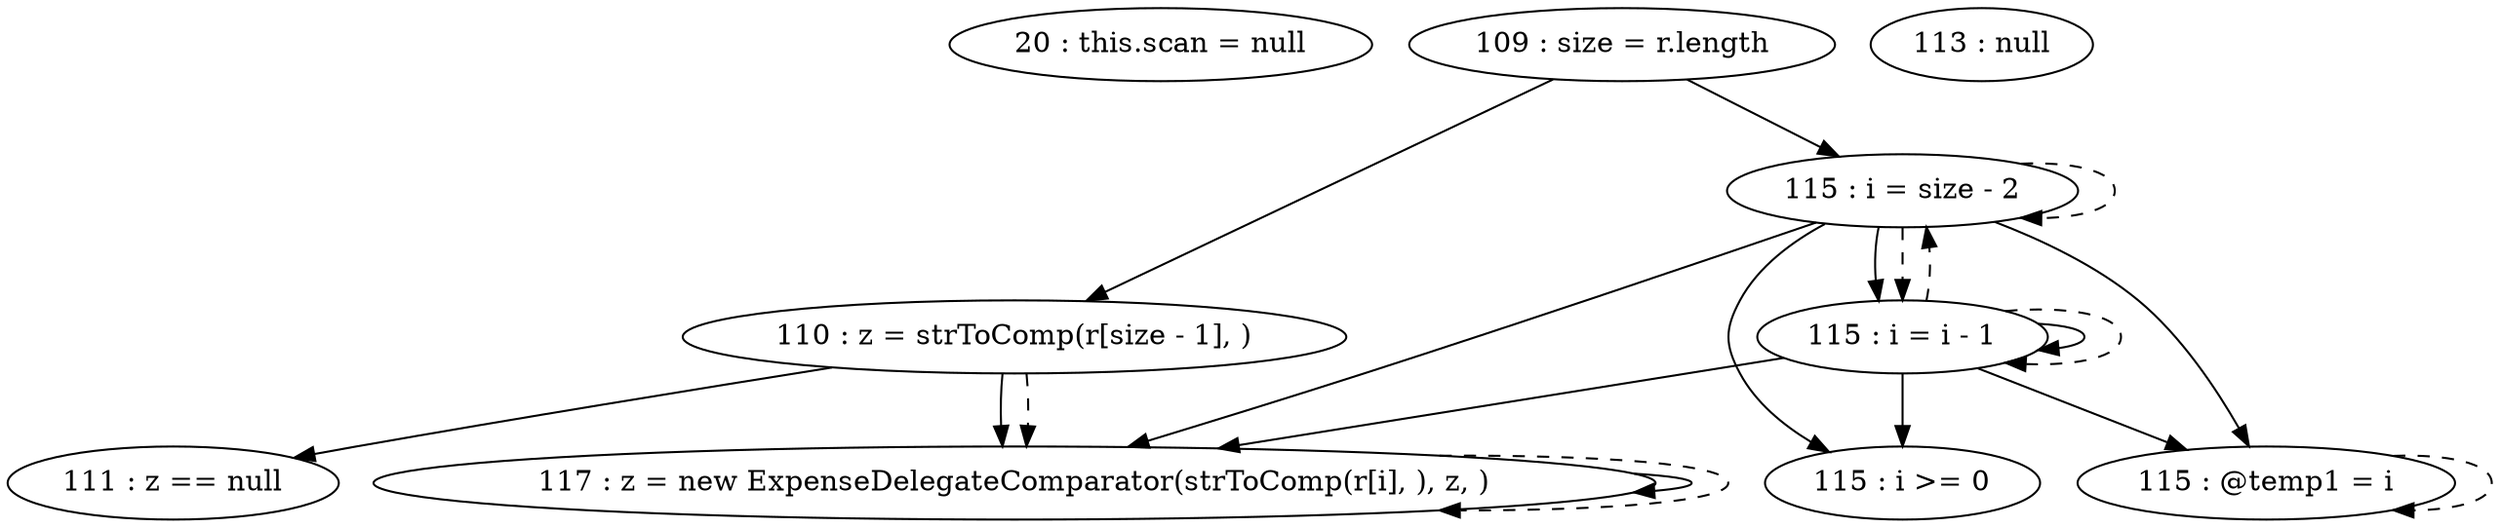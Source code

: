 digraph G {
"20 : this.scan = null"
"109 : size = r.length"
"109 : size = r.length" -> "110 : z = strToComp(r[size - 1], )"
"109 : size = r.length" -> "115 : i = size - 2"
"110 : z = strToComp(r[size - 1], )"
"110 : z = strToComp(r[size - 1], )" -> "111 : z == null"
"110 : z = strToComp(r[size - 1], )" -> "117 : z = new ExpenseDelegateComparator(strToComp(r[i], ), z, )"
"110 : z = strToComp(r[size - 1], )" -> "117 : z = new ExpenseDelegateComparator(strToComp(r[i], ), z, )" [style=dashed]
"111 : z == null"
"113 : null"
"115 : i = size - 2"
"115 : i = size - 2" -> "117 : z = new ExpenseDelegateComparator(strToComp(r[i], ), z, )"
"115 : i = size - 2" -> "115 : i >= 0"
"115 : i = size - 2" -> "115 : i = i - 1"
"115 : i = size - 2" -> "115 : @temp1 = i"
"115 : i = size - 2" -> "115 : i = size - 2" [style=dashed]
"115 : i = size - 2" -> "115 : i = i - 1" [style=dashed]
"115 : i >= 0"
"117 : z = new ExpenseDelegateComparator(strToComp(r[i], ), z, )"
"117 : z = new ExpenseDelegateComparator(strToComp(r[i], ), z, )" -> "117 : z = new ExpenseDelegateComparator(strToComp(r[i], ), z, )"
"117 : z = new ExpenseDelegateComparator(strToComp(r[i], ), z, )" -> "117 : z = new ExpenseDelegateComparator(strToComp(r[i], ), z, )" [style=dashed]
"115 : @temp1 = i"
"115 : @temp1 = i" -> "115 : @temp1 = i" [style=dashed]
"115 : i = i - 1"
"115 : i = i - 1" -> "117 : z = new ExpenseDelegateComparator(strToComp(r[i], ), z, )"
"115 : i = i - 1" -> "115 : i >= 0"
"115 : i = i - 1" -> "115 : i = i - 1"
"115 : i = i - 1" -> "115 : @temp1 = i"
"115 : i = i - 1" -> "115 : i = size - 2" [style=dashed]
"115 : i = i - 1" -> "115 : i = i - 1" [style=dashed]
}